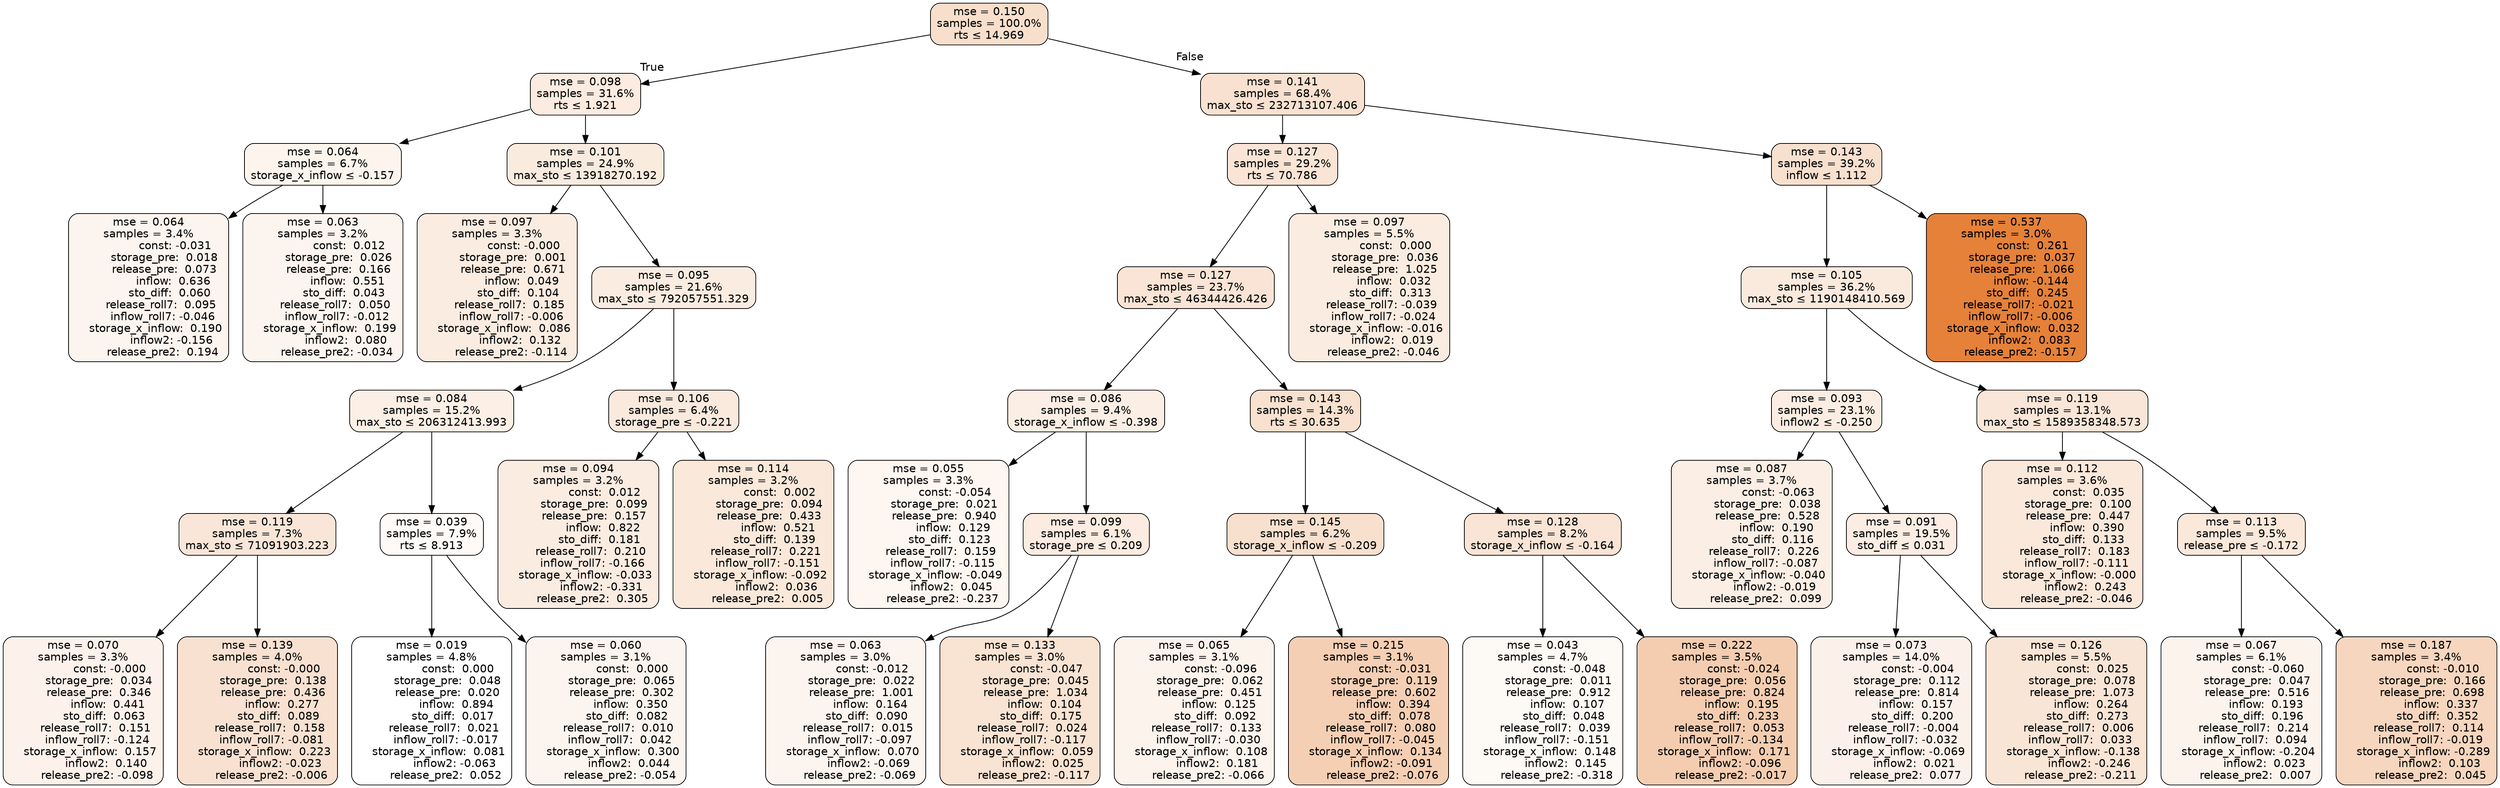 digraph tree {
bgcolor="transparent"
node [shape=rectangle, style="filled, rounded", color="black", fontname=helvetica] ;
edge [fontname=helvetica] ;
	"0" [label="mse = 0.150
samples = 100.0%
rts &le; 14.969", fillcolor="#f8dfcc"]
	"1" [label="mse = 0.098
samples = 31.6%
rts &le; 1.921", fillcolor="#fbebe0"]
	"2" [label="mse = 0.064
samples = 6.7%
storage_x_inflow &le; -0.157", fillcolor="#fcf4ed"]
	"3" [label="mse = 0.064
samples = 3.4%
               const: -0.031
         storage_pre:  0.018
         release_pre:  0.073
              inflow:  0.636
            sto_diff:  0.060
       release_roll7:  0.095
        inflow_roll7: -0.046
    storage_x_inflow:  0.190
             inflow2: -0.156
        release_pre2:  0.194", fillcolor="#fcf4ee"]
	"4" [label="mse = 0.063
samples = 3.2%
               const:  0.012
         storage_pre:  0.026
         release_pre:  0.166
              inflow:  0.551
            sto_diff:  0.043
       release_roll7:  0.050
        inflow_roll7: -0.012
    storage_x_inflow:  0.199
             inflow2:  0.080
        release_pre2: -0.034", fillcolor="#fcf4ee"]
	"5" [label="mse = 0.101
samples = 24.9%
max_sto &le; 13918270.192", fillcolor="#faebdf"]
	"6" [label="mse = 0.097
samples = 3.3%
               const: -0.000
         storage_pre:  0.001
         release_pre:  0.671
              inflow:  0.049
            sto_diff:  0.104
       release_roll7:  0.185
        inflow_roll7: -0.006
    storage_x_inflow:  0.086
             inflow2:  0.132
        release_pre2: -0.114", fillcolor="#fbece1"]
	"7" [label="mse = 0.095
samples = 21.6%
max_sto &le; 792057551.329", fillcolor="#fbece1"]
	"8" [label="mse = 0.084
samples = 15.2%
max_sto &le; 206312413.993", fillcolor="#fbefe6"]
	"9" [label="mse = 0.119
samples = 7.3%
max_sto &le; 71091903.223", fillcolor="#fae6d9"]
	"10" [label="mse = 0.070
samples = 3.3%
               const: -0.000
         storage_pre:  0.034
         release_pre:  0.346
              inflow:  0.441
            sto_diff:  0.063
       release_roll7:  0.151
        inflow_roll7: -0.124
    storage_x_inflow:  0.157
             inflow2:  0.140
        release_pre2: -0.098", fillcolor="#fcf2eb"]
	"11" [label="mse = 0.139
samples = 4.0%
               const: -0.000
         storage_pre:  0.138
         release_pre:  0.436
              inflow:  0.277
            sto_diff:  0.089
       release_roll7:  0.158
        inflow_roll7: -0.081
    storage_x_inflow:  0.223
             inflow2: -0.023
        release_pre2: -0.006", fillcolor="#f8e1d1"]
	"12" [label="mse = 0.039
samples = 7.9%
rts &le; 8.913", fillcolor="#fefaf7"]
	"13" [label="mse = 0.019
samples = 4.8%
               const:  0.000
         storage_pre:  0.048
         release_pre:  0.020
              inflow:  0.894
            sto_diff:  0.017
       release_roll7:  0.021
        inflow_roll7: -0.017
    storage_x_inflow:  0.081
             inflow2: -0.063
        release_pre2:  0.052", fillcolor="#ffffff"]
	"14" [label="mse = 0.060
samples = 3.1%
               const:  0.000
         storage_pre:  0.065
         release_pre:  0.302
              inflow:  0.350
            sto_diff:  0.082
       release_roll7:  0.010
        inflow_roll7:  0.042
    storage_x_inflow:  0.300
             inflow2:  0.044
        release_pre2: -0.054", fillcolor="#fcf5ef"]
	"15" [label="mse = 0.106
samples = 6.4%
storage_pre &le; -0.221", fillcolor="#fae9dd"]
	"16" [label="mse = 0.094
samples = 3.2%
               const:  0.012
         storage_pre:  0.099
         release_pre:  0.157
              inflow:  0.822
            sto_diff:  0.181
       release_roll7:  0.210
        inflow_roll7: -0.166
    storage_x_inflow: -0.033
             inflow2: -0.331
        release_pre2:  0.305", fillcolor="#fbece2"]
	"17" [label="mse = 0.114
samples = 3.2%
               const:  0.002
         storage_pre:  0.094
         release_pre:  0.433
              inflow:  0.521
            sto_diff:  0.139
       release_roll7:  0.221
        inflow_roll7: -0.151
    storage_x_inflow: -0.092
             inflow2:  0.036
        release_pre2:  0.005", fillcolor="#fae8da"]
	"18" [label="mse = 0.141
samples = 68.4%
max_sto &le; 232713107.406", fillcolor="#f8e1d0"]
	"19" [label="mse = 0.127
samples = 29.2%
rts &le; 70.786", fillcolor="#f9e4d5"]
	"20" [label="mse = 0.127
samples = 23.7%
max_sto &le; 46344426.426", fillcolor="#f9e4d5"]
	"21" [label="mse = 0.086
samples = 9.4%
storage_x_inflow &le; -0.398", fillcolor="#fbeee5"]
	"22" [label="mse = 0.055
samples = 3.3%
               const: -0.054
         storage_pre:  0.021
         release_pre:  0.940
              inflow:  0.129
            sto_diff:  0.123
       release_roll7:  0.159
        inflow_roll7: -0.115
    storage_x_inflow: -0.049
             inflow2:  0.045
        release_pre2: -0.237", fillcolor="#fdf6f1"]
	"23" [label="mse = 0.099
samples = 6.1%
storage_pre &le; 0.209", fillcolor="#fbebe0"]
	"24" [label="mse = 0.063
samples = 3.0%
               const: -0.012
         storage_pre:  0.022
         release_pre:  1.001
              inflow:  0.164
            sto_diff:  0.090
       release_roll7:  0.015
        inflow_roll7: -0.097
    storage_x_inflow:  0.070
             inflow2: -0.069
        release_pre2: -0.069", fillcolor="#fcf4ee"]
	"25" [label="mse = 0.133
samples = 3.0%
               const: -0.047
         storage_pre:  0.045
         release_pre:  1.034
              inflow:  0.104
            sto_diff:  0.175
       release_roll7:  0.024
        inflow_roll7: -0.117
    storage_x_inflow:  0.059
             inflow2:  0.025
        release_pre2: -0.117", fillcolor="#f9e3d3"]
	"26" [label="mse = 0.143
samples = 14.3%
rts &le; 30.635", fillcolor="#f8e1cf"]
	"27" [label="mse = 0.145
samples = 6.2%
storage_x_inflow &le; -0.209", fillcolor="#f8e0cf"]
	"28" [label="mse = 0.065
samples = 3.1%
               const: -0.096
         storage_pre:  0.062
         release_pre:  0.451
              inflow:  0.125
            sto_diff:  0.092
       release_roll7:  0.133
        inflow_roll7: -0.030
    storage_x_inflow:  0.108
             inflow2:  0.181
        release_pre2: -0.066", fillcolor="#fcf3ed"]
	"29" [label="mse = 0.215
samples = 3.1%
               const: -0.031
         storage_pre:  0.119
         release_pre:  0.602
              inflow:  0.394
            sto_diff:  0.078
       release_roll7:  0.080
        inflow_roll7: -0.045
    storage_x_inflow:  0.134
             inflow2: -0.091
        release_pre2: -0.076", fillcolor="#f5cfb4"]
	"30" [label="mse = 0.128
samples = 8.2%
storage_x_inflow &le; -0.164", fillcolor="#f9e4d5"]
	"31" [label="mse = 0.043
samples = 4.7%
               const: -0.048
         storage_pre:  0.011
         release_pre:  0.912
              inflow:  0.107
            sto_diff:  0.048
       release_roll7:  0.039
        inflow_roll7: -0.151
    storage_x_inflow:  0.148
             inflow2:  0.145
        release_pre2: -0.318", fillcolor="#fdf9f5"]
	"32" [label="mse = 0.222
samples = 3.5%
               const: -0.024
         storage_pre:  0.056
         release_pre:  0.824
              inflow:  0.195
            sto_diff:  0.233
       release_roll7:  0.053
        inflow_roll7: -0.134
    storage_x_inflow:  0.171
             inflow2: -0.096
        release_pre2: -0.017", fillcolor="#f4cdb1"]
	"33" [label="mse = 0.097
samples = 5.5%
               const:  0.000
         storage_pre:  0.036
         release_pre:  1.025
              inflow:  0.032
            sto_diff:  0.313
       release_roll7: -0.039
        inflow_roll7: -0.024
    storage_x_inflow: -0.016
             inflow2:  0.019
        release_pre2: -0.046", fillcolor="#fbece1"]
	"34" [label="mse = 0.143
samples = 39.2%
inflow &le; 1.112", fillcolor="#f8e0cf"]
	"35" [label="mse = 0.105
samples = 36.2%
max_sto &le; 1190148410.569", fillcolor="#faeade"]
	"36" [label="mse = 0.093
samples = 23.1%
inflow2 &le; -0.250", fillcolor="#fbede2"]
	"37" [label="mse = 0.087
samples = 3.7%
               const: -0.063
         storage_pre:  0.038
         release_pre:  0.528
              inflow:  0.190
            sto_diff:  0.116
       release_roll7:  0.226
        inflow_roll7: -0.087
    storage_x_inflow: -0.040
             inflow2: -0.019
        release_pre2:  0.099", fillcolor="#fbeee5"]
	"38" [label="mse = 0.091
samples = 19.5%
sto_diff &le; 0.031", fillcolor="#fbede3"]
	"39" [label="mse = 0.073
samples = 14.0%
               const: -0.004
         storage_pre:  0.112
         release_pre:  0.814
              inflow:  0.157
            sto_diff:  0.200
       release_roll7: -0.004
        inflow_roll7: -0.032
    storage_x_inflow: -0.069
             inflow2:  0.021
        release_pre2:  0.077", fillcolor="#fcf1ea"]
	"40" [label="mse = 0.126
samples = 5.5%
               const:  0.025
         storage_pre:  0.078
         release_pre:  1.073
              inflow:  0.264
            sto_diff:  0.273
       release_roll7:  0.006
        inflow_roll7:  0.033
    storage_x_inflow: -0.138
             inflow2: -0.246
        release_pre2: -0.211", fillcolor="#f9e5d6"]
	"41" [label="mse = 0.119
samples = 13.1%
max_sto &le; 1589358348.573", fillcolor="#f9e6d8"]
	"42" [label="mse = 0.112
samples = 3.6%
               const:  0.035
         storage_pre:  0.100
         release_pre:  0.447
              inflow:  0.390
            sto_diff:  0.133
       release_roll7:  0.183
        inflow_roll7: -0.111
    storage_x_inflow: -0.000
             inflow2:  0.243
        release_pre2: -0.046", fillcolor="#fae8db"]
	"43" [label="mse = 0.113
samples = 9.5%
release_pre &le; -0.172", fillcolor="#fae8db"]
	"44" [label="mse = 0.067
samples = 6.1%
               const: -0.060
         storage_pre:  0.047
         release_pre:  0.516
              inflow:  0.193
            sto_diff:  0.196
       release_roll7:  0.214
        inflow_roll7:  0.094
    storage_x_inflow: -0.204
             inflow2:  0.023
        release_pre2:  0.007", fillcolor="#fcf3ec"]
	"45" [label="mse = 0.187
samples = 3.4%
               const: -0.010
         storage_pre:  0.166
         release_pre:  0.698
              inflow:  0.337
            sto_diff:  0.352
       release_roll7:  0.114
        inflow_roll7: -0.019
    storage_x_inflow: -0.289
             inflow2:  0.103
        release_pre2:  0.045", fillcolor="#f6d6be"]
	"46" [label="mse = 0.537
samples = 3.0%
               const:  0.261
         storage_pre:  0.037
         release_pre:  1.066
              inflow: -0.144
            sto_diff:  0.245
       release_roll7: -0.021
        inflow_roll7: -0.006
    storage_x_inflow:  0.032
             inflow2:  0.083
        release_pre2: -0.157", fillcolor="#e58139"]

	"0" -> "1" [labeldistance=2.5, labelangle=45, headlabel="True"]
	"1" -> "2"
	"2" -> "3"
	"2" -> "4"
	"1" -> "5"
	"5" -> "6"
	"5" -> "7"
	"7" -> "8"
	"8" -> "9"
	"9" -> "10"
	"9" -> "11"
	"8" -> "12"
	"12" -> "13"
	"12" -> "14"
	"7" -> "15"
	"15" -> "16"
	"15" -> "17"
	"0" -> "18" [labeldistance=2.5, labelangle=-45, headlabel="False"]
	"18" -> "19"
	"19" -> "20"
	"20" -> "21"
	"21" -> "22"
	"21" -> "23"
	"23" -> "24"
	"23" -> "25"
	"20" -> "26"
	"26" -> "27"
	"27" -> "28"
	"27" -> "29"
	"26" -> "30"
	"30" -> "31"
	"30" -> "32"
	"19" -> "33"
	"18" -> "34"
	"34" -> "35"
	"35" -> "36"
	"36" -> "37"
	"36" -> "38"
	"38" -> "39"
	"38" -> "40"
	"35" -> "41"
	"41" -> "42"
	"41" -> "43"
	"43" -> "44"
	"43" -> "45"
	"34" -> "46"
}
